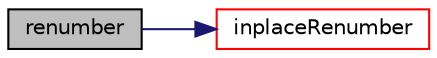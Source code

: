 digraph "renumber"
{
  bgcolor="transparent";
  edge [fontname="Helvetica",fontsize="10",labelfontname="Helvetica",labelfontsize="10"];
  node [fontname="Helvetica",fontsize="10",shape=record];
  rankdir="LR";
  Node12465 [label="renumber",height=0.2,width=0.4,color="black", fillcolor="grey75", style="filled", fontcolor="black"];
  Node12465 -> Node12466 [color="midnightblue",fontsize="10",style="solid",fontname="Helvetica"];
  Node12466 [label="inplaceRenumber",height=0.2,width=0.4,color="red",URL="$a21851.html#a9b337312524f331043d60cc58a96a5e1",tooltip="Inplace renumber the values of a list. "];
}
